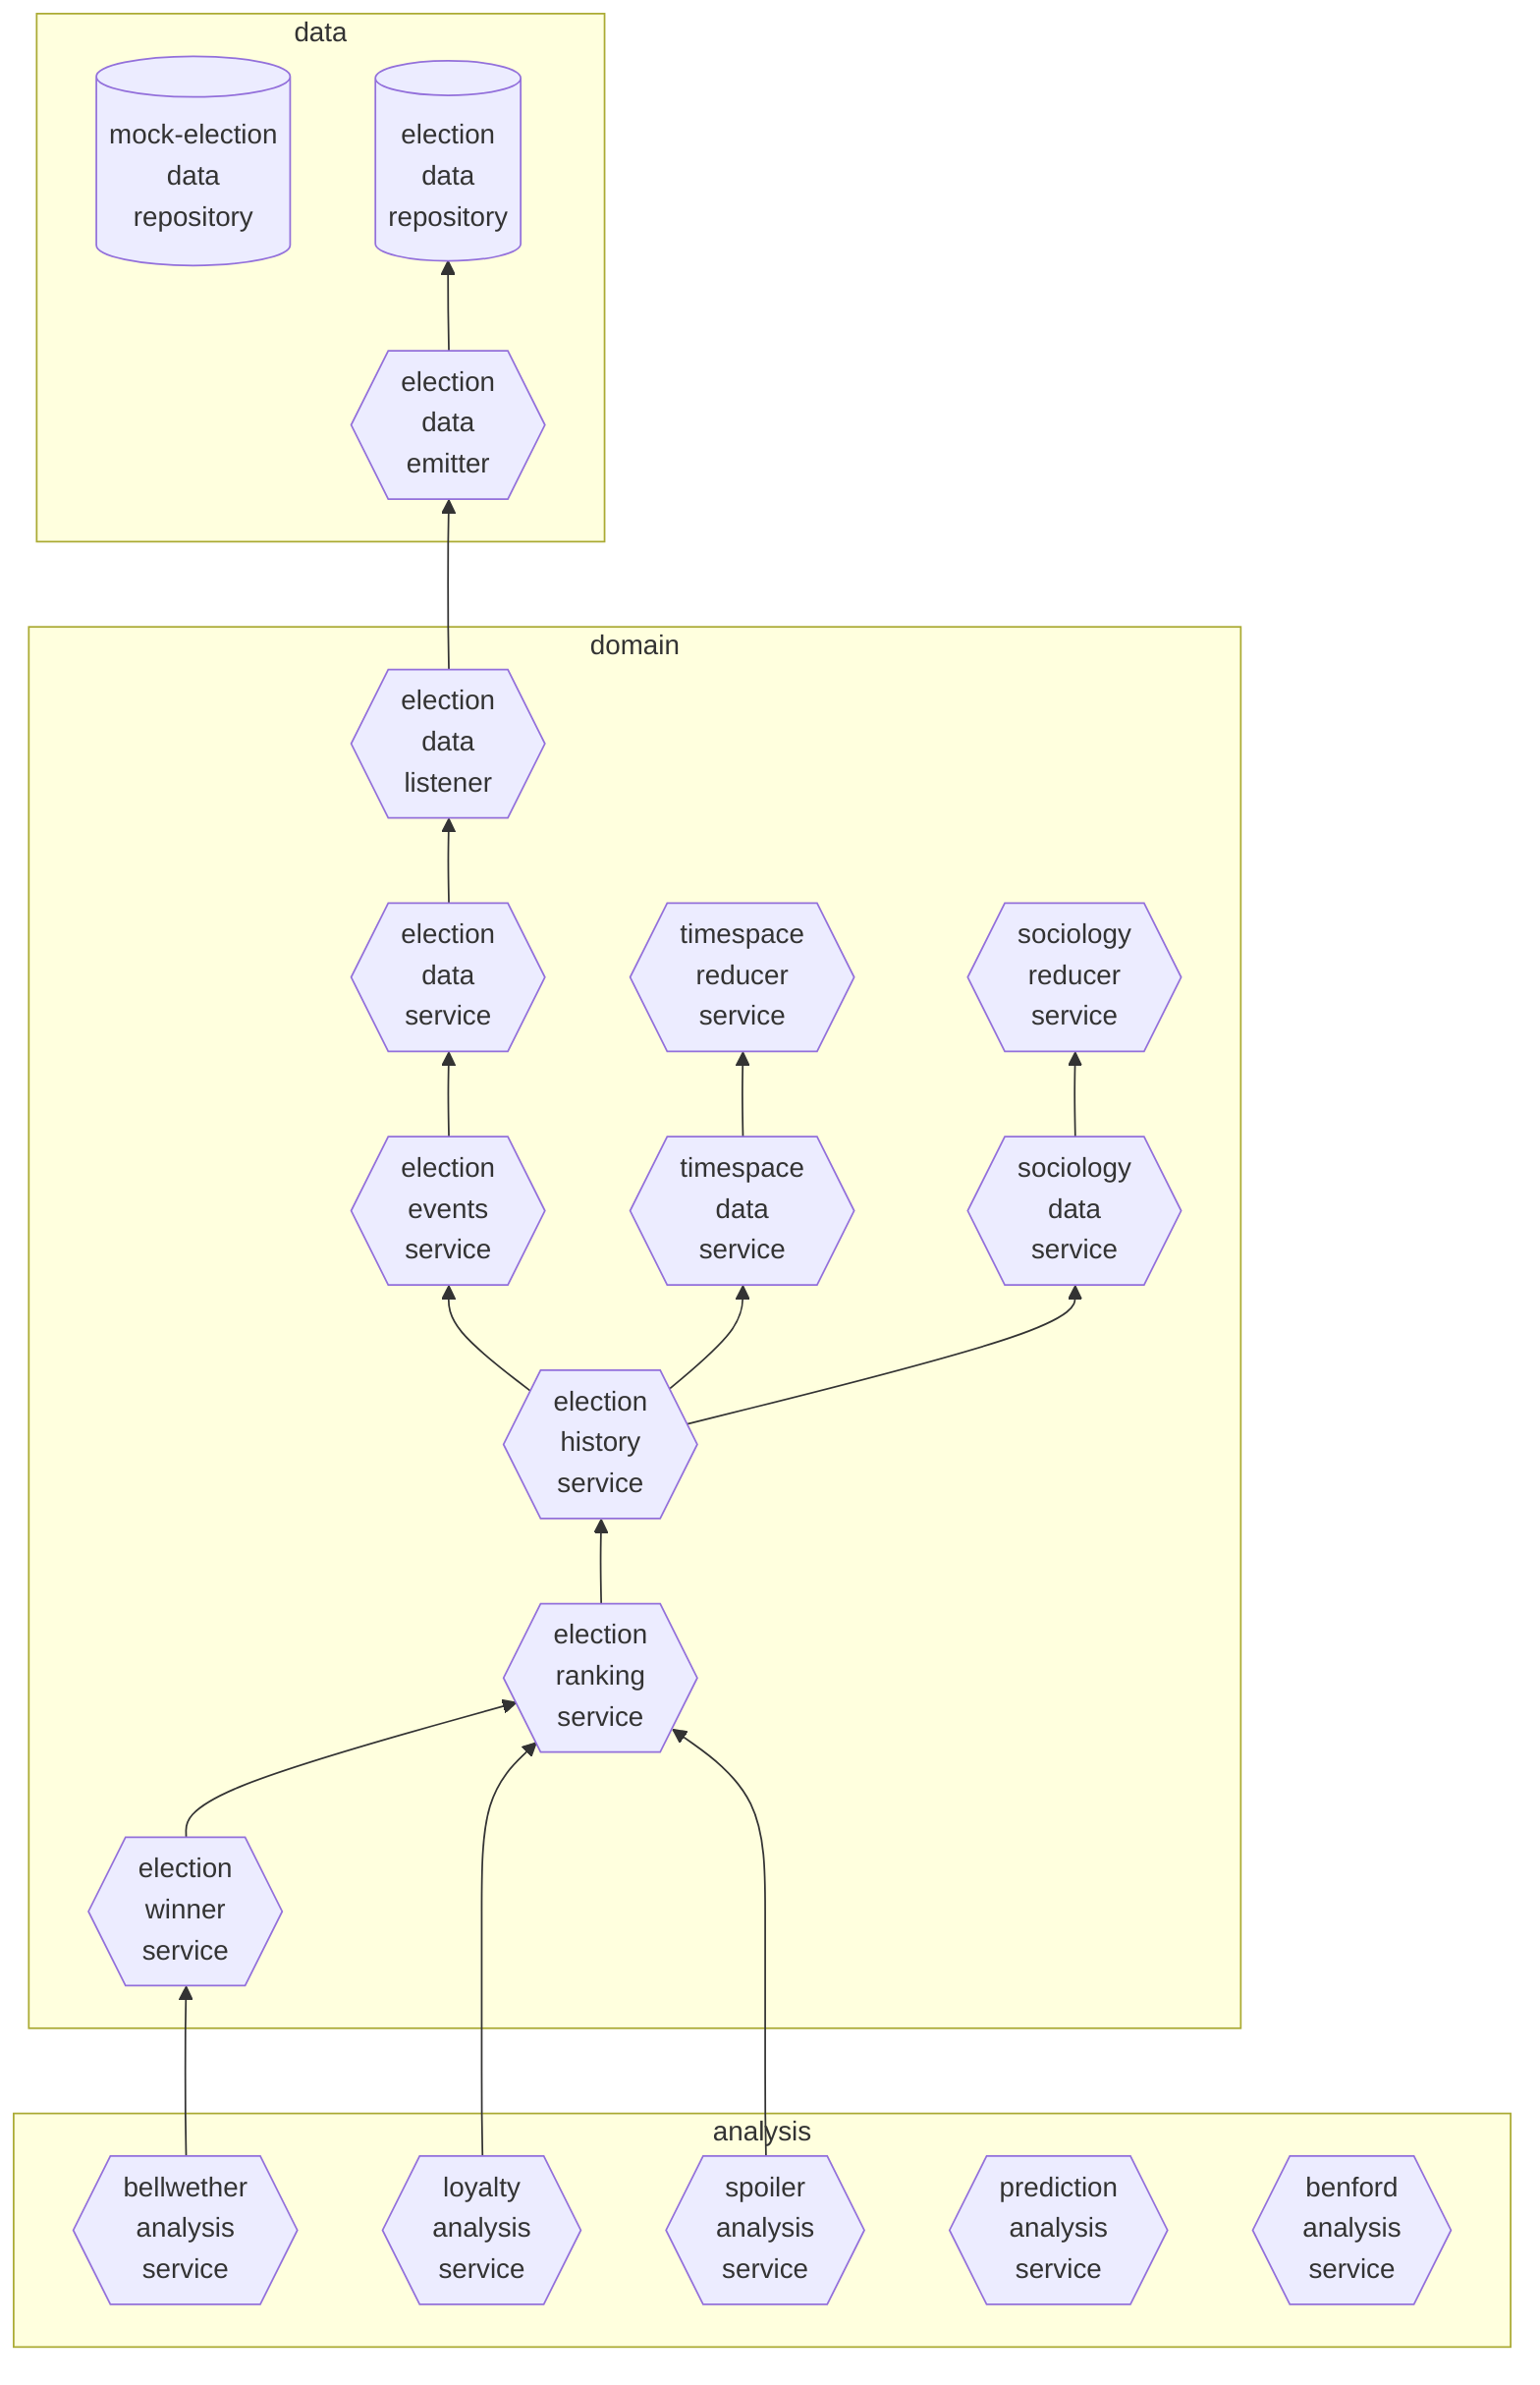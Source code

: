 graph BT

    subgraph analysis [analysis]
    BellwetherAnalysisService{{bellwether<br>analysis<br>service}}
    LoyaltyAnalysisService{{loyalty<br>analysis<br>service}}
    SpoilerAnalysisService{{spoiler<br>analysis<br>service}}
    PredictionAnalysisService{{prediction<br>analysis<br>service}}
    BenfordAnalysisService{{benford<br>analysis<br>service}}
    end

    subgraph domain [domain]
    ElectionDataListener{{election<br>data<br>listener}}
    ElectionDataService{{election<br>data<br>service}}
    ElectionEventsService{{election<br>events<br>service}}
    TimespaceDataService{{timespace<br>data<br>service}}
    SociologyDataService{{sociology<br>data<br>service}}
    TimespaceReducerService{{timespace<br>reducer<br>service}}
    SociologyReducerService{{sociology<br>reducer<br>service}}
    ElectionHistoryService{{election<br>history<br>service}}
    ElectionRankingService{{election<br>ranking<br>service}}
    ElectionWinnerService{{election<br>winner<br>service}}
    end

    subgraph data [data]
    MockElectionDataRepository[(mock-election<br>data<br>repository)]
    ElectionDataRepository[(election<br>data<br>repository)]
    ElectionDataEmitter{{election<br>data<br>emitter}}
    end

    ElectionDataEmitter --> ElectionDataRepository
    ElectionDataListener --> ElectionDataEmitter
    ElectionDataService --> ElectionDataListener
    ElectionEventsService --> ElectionDataService
    ElectionHistoryService --> ElectionEventsService
    ElectionHistoryService --> TimespaceDataService
    ElectionHistoryService --> SociologyDataService
    ElectionRankingService --> ElectionHistoryService
    TimespaceDataService --> TimespaceReducerService
    SociologyDataService --> SociologyReducerService
    ElectionWinnerService --> ElectionRankingService
    BellwetherAnalysisService --> ElectionWinnerService
    LoyaltyAnalysisService --> ElectionRankingService
    SpoilerAnalysisService --> ElectionRankingService